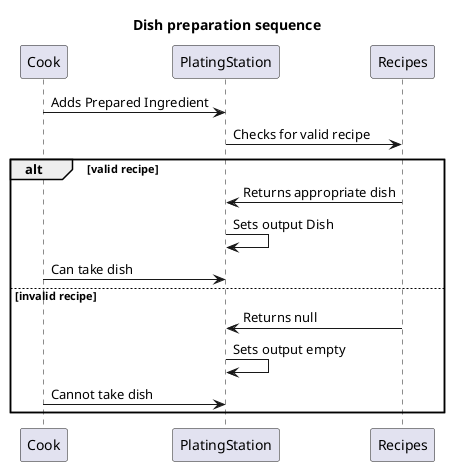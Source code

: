 @startuml
title Dish preparation sequence
Cook->PlatingStation: Adds Prepared Ingredient
PlatingStation->Recipes: Checks for valid recipe

alt valid recipe
 Recipes->PlatingStation: Returns appropriate dish
 PlatingStation->PlatingStation: Sets output Dish
 Cook->PlatingStation: Can take dish

else invalid recipe
 Recipes->PlatingStation: Returns null
 PlatingStation->PlatingStation: Sets output empty
 Cook->PlatingStation: Cannot take dish

end
@enduml
